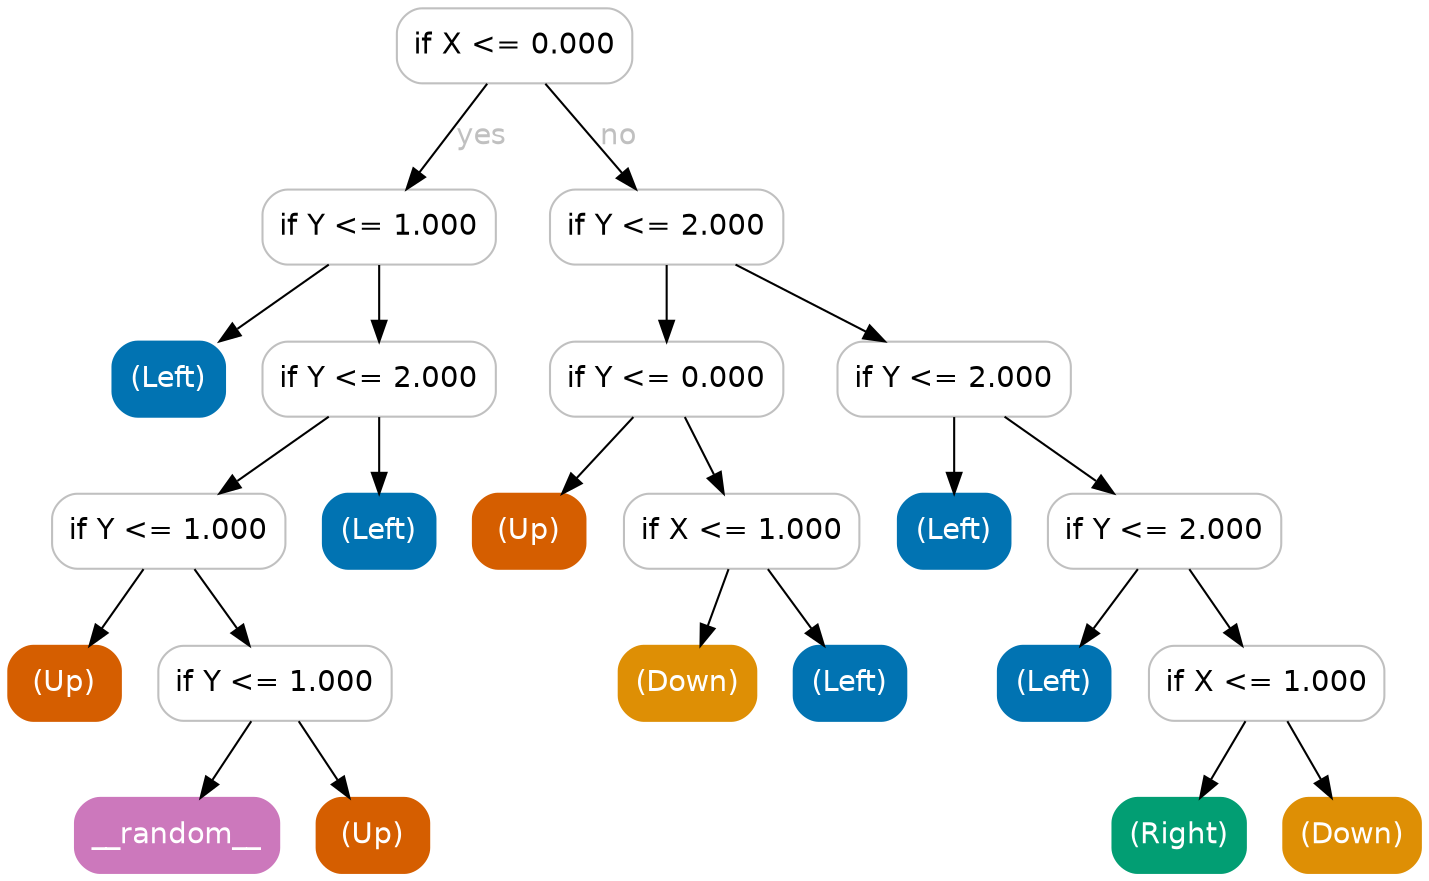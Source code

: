 digraph Tree {
	graph [bb="0,0,678,415"];
	node [color=gray,
		fillcolor=white,
		fontname=helvetica,
		label="\N",
		shape=box,
		style="filled, rounded"
	];
	edge [fontname=helvetica];
	0	[height=0.5,
		label="if X <= 0.000",
		pos="243,397",
		width=1.5694];
	1	[height=0.5,
		label="if Y <= 1.000",
		pos="178,310",
		width=1.5556];
	0 -> 1	[fontcolor=gray,
		label=yes,
		lp="227.5,353.5",
		pos="e,191.13,328.18 229.85,378.8 220.51,366.59 207.82,349.99 197.33,336.28"];
	10	[height=0.5,
		label="if Y <= 2.000",
		pos="316,310",
		width=1.5556];
	0 -> 10	[fontcolor=gray,
		label=no,
		lp="293,353.5",
		pos="e,301.25,328.18 257.77,378.8 268.36,366.47 282.78,349.68 294.62,335.89"];
	2	[color="#0173b2",
		fillcolor="#0173b2",
		fontcolor=white,
		height=0.5,
		label="(Left)",
		pos="77,237",
		width=0.75];
	1 -> 2	[fontcolor=gray,
		pos="e,101.34,255.11 153.81,291.99 140.66,282.75 124.22,271.19 109.92,261.14"];
	3	[height=0.5,
		label="if Y <= 2.000",
		pos="178,237",
		width=1.5556];
	1 -> 3	[fontcolor=gray,
		pos="e,178,255.03 178,291.81 178,283.79 178,274.05 178,265.07"];
	4	[height=0.5,
		label="if Y <= 1.000",
		pos="77,164",
		width=1.5556];
	3 -> 4	[fontcolor=gray,
		pos="e,101.34,182.11 153.81,218.99 140.66,209.75 124.22,198.19 109.92,188.14"];
	9	[color="#0173b2",
		fillcolor="#0173b2",
		fontcolor=white,
		height=0.5,
		label="(Left)",
		pos="178,164",
		width=0.75];
	3 -> 9	[fontcolor=gray,
		pos="e,178,182.03 178,218.81 178,210.79 178,201.05 178,192.07"];
	5	[color="#d55e00",
		fillcolor="#d55e00",
		fontcolor=white,
		height=0.5,
		label="(Up)",
		pos="27,91",
		width=0.75];
	4 -> 5	[fontcolor=gray,
		pos="e,38.992,109.03 64.896,145.81 58.878,137.27 51.486,126.77 44.833,117.32"];
	6	[height=0.5,
		label="if Y <= 1.000",
		pos="128,91",
		width=1.5556];
	4 -> 6	[fontcolor=gray,
		pos="e,115.77,109.03 89.346,145.81 95.485,137.27 103.02,126.77 109.81,117.32"];
	7	[color="#cc78bc",
		fillcolor="#cc78bc",
		fontcolor=white,
		height=0.5,
		label=__random__,
		pos="81,18",
		width=1.3611];
	6 -> 7	[fontcolor=gray,
		pos="e,92.273,36.029 116.62,72.813 111.02,64.353 104.16,53.984 97.955,44.612"];
	8	[color="#d55e00",
		fillcolor="#d55e00",
		fontcolor=white,
		height=0.5,
		label="(Up)",
		pos="175,18",
		width=0.75];
	6 -> 8	[fontcolor=gray,
		pos="e,163.73,36.029 139.38,72.813 144.98,64.353 151.84,53.984 158.05,44.612"];
	11	[height=0.5,
		label="if Y <= 0.000",
		pos="316,237",
		width=1.5556];
	10 -> 11	[fontcolor=gray,
		pos="e,316,255.03 316,291.81 316,283.79 316,274.05 316,265.07"];
	16	[height=0.5,
		label="if Y <= 2.000",
		pos="454,237",
		width=1.5556];
	10 -> 16	[fontcolor=gray,
		pos="e,420.74,255.11 349.05,291.99 367.86,282.32 391.61,270.1 411.76,259.73"];
	12	[color="#d55e00",
		fillcolor="#d55e00",
		fontcolor=white,
		height=0.5,
		label="(Up)",
		pos="250,164",
		width=0.75];
	11 -> 12	[fontcolor=gray,
		pos="e,265.83,182.03 300.02,218.81 291.84,210 281.72,199.13 272.74,189.46"];
	13	[height=0.5,
		label="if X <= 1.000",
		pos="352,164",
		width=1.5694];
	11 -> 13	[fontcolor=gray,
		pos="e,343.37,182.03 324.71,218.81 328.92,210.53 334.05,200.41 338.72,191.19"];
	14	[color="#de8f05",
		fillcolor="#de8f05",
		fontcolor=white,
		height=0.5,
		label="(Down)",
		pos="326,91",
		width=0.91667];
	13 -> 14	[fontcolor=gray,
		pos="e,332.24,109.03 345.71,145.81 342.7,137.62 339.05,127.62 335.7,118.48"];
	15	[color="#0173b2",
		fillcolor="#0173b2",
		fontcolor=white,
		height=0.5,
		label="(Left)",
		pos="404,91",
		width=0.75];
	13 -> 15	[fontcolor=gray,
		pos="e,391.53,109.03 364.59,145.81 370.85,137.27 378.54,126.77 385.45,117.32"];
	17	[color="#0173b2",
		fillcolor="#0173b2",
		fontcolor=white,
		height=0.5,
		label="(Left)",
		pos="454,164",
		width=0.75];
	16 -> 17	[fontcolor=gray,
		pos="e,454,182.03 454,218.81 454,210.79 454,201.05 454,192.07"];
	18	[height=0.5,
		label="if Y <= 2.000",
		pos="555,164",
		width=1.5556];
	16 -> 18	[fontcolor=gray,
		pos="e,530.66,182.11 478.19,218.99 491.34,209.75 507.78,198.19 522.08,188.14"];
	19	[color="#0173b2",
		fillcolor="#0173b2",
		fontcolor=white,
		height=0.5,
		label="(Left)",
		pos="502,91",
		width=0.75];
	18 -> 19	[fontcolor=gray,
		pos="e,514.71,109.03 542.17,145.81 535.79,137.27 527.95,126.77 520.9,117.32"];
	20	[height=0.5,
		label="if X <= 1.000",
		pos="604,91",
		width=1.5694];
	18 -> 20	[fontcolor=gray,
		pos="e,592.25,109.03 566.86,145.81 572.76,137.27 580,126.77 586.52,117.32"];
	21	[color="#029e73",
		fillcolor="#029e73",
		fontcolor=white,
		height=0.5,
		label="(Right)",
		pos="562,18",
		width=0.88889];
	20 -> 21	[fontcolor=gray,
		pos="e,572.07,36.029 593.83,72.813 588.88,64.441 582.82,54.197 577.32,44.903"];
	22	[color="#de8f05",
		fillcolor="#de8f05",
		fontcolor=white,
		height=0.5,
		label="(Down)",
		pos="645,18",
		width=0.91667];
	20 -> 22	[fontcolor=gray,
		pos="e,635.17,36.029 613.92,72.813 618.76,64.441 624.67,54.197 630.04,44.903"];
}

